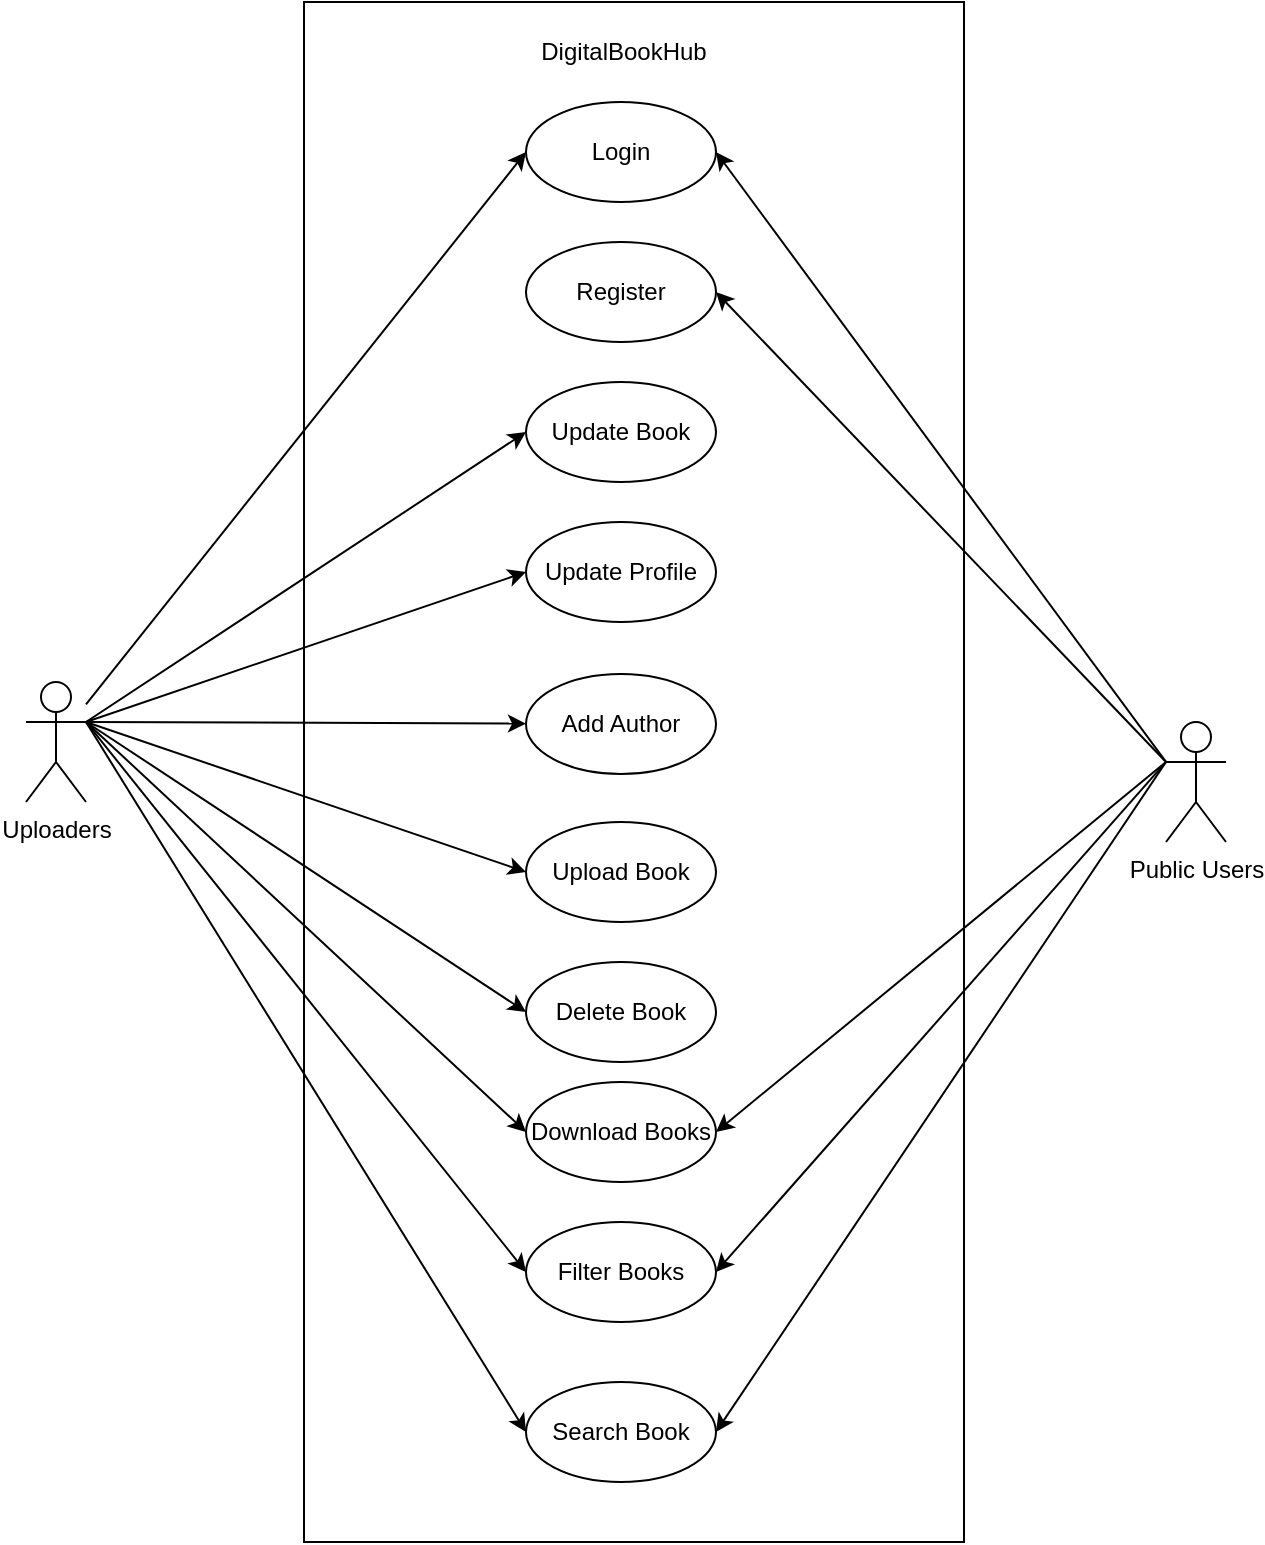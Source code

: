 <mxfile version="22.1.11" type="device">
  <diagram name="Page-1" id="LeIjFdYDY4ziJQqj6ZQP">
    <mxGraphModel dx="1426" dy="785" grid="1" gridSize="10" guides="1" tooltips="1" connect="1" arrows="1" fold="1" page="1" pageScale="1" pageWidth="850" pageHeight="1100" math="0" shadow="0">
      <root>
        <mxCell id="0" />
        <mxCell id="1" parent="0" />
        <mxCell id="5PE4twCPDQc51dretnlz-2" value="" style="rounded=0;whiteSpace=wrap;html=1;" parent="1" vertex="1">
          <mxGeometry x="209" y="20" width="330" height="770" as="geometry" />
        </mxCell>
        <mxCell id="5PE4twCPDQc51dretnlz-19" style="rounded=0;orthogonalLoop=1;jettySize=auto;html=1;entryX=0;entryY=0.5;entryDx=0;entryDy=0;" parent="1" source="5PE4twCPDQc51dretnlz-3" target="5PE4twCPDQc51dretnlz-10" edge="1">
          <mxGeometry relative="1" as="geometry" />
        </mxCell>
        <mxCell id="5PE4twCPDQc51dretnlz-20" style="rounded=0;orthogonalLoop=1;jettySize=auto;html=1;exitX=1;exitY=0.333;exitDx=0;exitDy=0;exitPerimeter=0;entryX=0;entryY=0.5;entryDx=0;entryDy=0;" parent="1" source="5PE4twCPDQc51dretnlz-3" target="5PE4twCPDQc51dretnlz-15" edge="1">
          <mxGeometry relative="1" as="geometry" />
        </mxCell>
        <mxCell id="5PE4twCPDQc51dretnlz-21" style="rounded=0;orthogonalLoop=1;jettySize=auto;html=1;exitX=1;exitY=0.333;exitDx=0;exitDy=0;exitPerimeter=0;entryX=0;entryY=0.5;entryDx=0;entryDy=0;" parent="1" source="5PE4twCPDQc51dretnlz-3" target="5PE4twCPDQc51dretnlz-12" edge="1">
          <mxGeometry relative="1" as="geometry" />
        </mxCell>
        <mxCell id="5PE4twCPDQc51dretnlz-22" style="rounded=0;orthogonalLoop=1;jettySize=auto;html=1;exitX=1;exitY=0.333;exitDx=0;exitDy=0;exitPerimeter=0;entryX=0;entryY=0.5;entryDx=0;entryDy=0;" parent="1" source="5PE4twCPDQc51dretnlz-3" target="5PE4twCPDQc51dretnlz-13" edge="1">
          <mxGeometry relative="1" as="geometry" />
        </mxCell>
        <mxCell id="5PE4twCPDQc51dretnlz-23" style="rounded=0;orthogonalLoop=1;jettySize=auto;html=1;exitX=1;exitY=0.333;exitDx=0;exitDy=0;exitPerimeter=0;entryX=0;entryY=0.5;entryDx=0;entryDy=0;" parent="1" source="5PE4twCPDQc51dretnlz-3" target="5PE4twCPDQc51dretnlz-14" edge="1">
          <mxGeometry relative="1" as="geometry" />
        </mxCell>
        <mxCell id="5PE4twCPDQc51dretnlz-24" style="rounded=0;orthogonalLoop=1;jettySize=auto;html=1;exitX=1;exitY=0.333;exitDx=0;exitDy=0;exitPerimeter=0;entryX=0;entryY=0.5;entryDx=0;entryDy=0;" parent="1" source="5PE4twCPDQc51dretnlz-3" target="5PE4twCPDQc51dretnlz-18" edge="1">
          <mxGeometry relative="1" as="geometry" />
        </mxCell>
        <mxCell id="5PE4twCPDQc51dretnlz-25" style="rounded=0;orthogonalLoop=1;jettySize=auto;html=1;exitX=1;exitY=0.333;exitDx=0;exitDy=0;exitPerimeter=0;entryX=0;entryY=0.5;entryDx=0;entryDy=0;" parent="1" source="5PE4twCPDQc51dretnlz-3" target="5PE4twCPDQc51dretnlz-17" edge="1">
          <mxGeometry relative="1" as="geometry" />
        </mxCell>
        <mxCell id="5PE4twCPDQc51dretnlz-26" style="rounded=0;orthogonalLoop=1;jettySize=auto;html=1;exitX=1;exitY=0.333;exitDx=0;exitDy=0;exitPerimeter=0;entryX=0;entryY=0.5;entryDx=0;entryDy=0;" parent="1" source="5PE4twCPDQc51dretnlz-3" target="5PE4twCPDQc51dretnlz-16" edge="1">
          <mxGeometry relative="1" as="geometry" />
        </mxCell>
        <mxCell id="5PE4twCPDQc51dretnlz-34" style="rounded=0;orthogonalLoop=1;jettySize=auto;html=1;exitX=1;exitY=0.333;exitDx=0;exitDy=0;exitPerimeter=0;" parent="1" source="5PE4twCPDQc51dretnlz-3" target="5PE4twCPDQc51dretnlz-33" edge="1">
          <mxGeometry relative="1" as="geometry" />
        </mxCell>
        <mxCell id="5PE4twCPDQc51dretnlz-3" value="Uploaders" style="shape=umlActor;verticalLabelPosition=bottom;verticalAlign=top;html=1;outlineConnect=0;movable=1;resizable=1;rotatable=1;deletable=1;editable=1;locked=0;connectable=1;" parent="1" vertex="1">
          <mxGeometry x="70" y="360" width="30" height="60" as="geometry" />
        </mxCell>
        <mxCell id="5PE4twCPDQc51dretnlz-29" style="rounded=0;orthogonalLoop=1;jettySize=auto;html=1;exitX=0;exitY=0.333;exitDx=0;exitDy=0;exitPerimeter=0;entryX=1;entryY=0.5;entryDx=0;entryDy=0;" parent="1" source="5PE4twCPDQc51dretnlz-6" target="5PE4twCPDQc51dretnlz-11" edge="1">
          <mxGeometry relative="1" as="geometry" />
        </mxCell>
        <mxCell id="5PE4twCPDQc51dretnlz-30" style="rounded=0;orthogonalLoop=1;jettySize=auto;html=1;exitX=0;exitY=0.333;exitDx=0;exitDy=0;exitPerimeter=0;entryX=1;entryY=0.5;entryDx=0;entryDy=0;" parent="1" source="5PE4twCPDQc51dretnlz-6" target="5PE4twCPDQc51dretnlz-18" edge="1">
          <mxGeometry relative="1" as="geometry" />
        </mxCell>
        <mxCell id="5PE4twCPDQc51dretnlz-31" style="rounded=0;orthogonalLoop=1;jettySize=auto;html=1;exitX=0;exitY=0.333;exitDx=0;exitDy=0;exitPerimeter=0;entryX=1;entryY=0.5;entryDx=0;entryDy=0;" parent="1" source="5PE4twCPDQc51dretnlz-6" target="5PE4twCPDQc51dretnlz-17" edge="1">
          <mxGeometry relative="1" as="geometry" />
        </mxCell>
        <mxCell id="5PE4twCPDQc51dretnlz-32" style="rounded=0;orthogonalLoop=1;jettySize=auto;html=1;exitX=0;exitY=0.333;exitDx=0;exitDy=0;exitPerimeter=0;entryX=1;entryY=0.5;entryDx=0;entryDy=0;" parent="1" source="5PE4twCPDQc51dretnlz-6" target="5PE4twCPDQc51dretnlz-16" edge="1">
          <mxGeometry relative="1" as="geometry" />
        </mxCell>
        <mxCell id="-xiyzBvgL5fvWfQwr3gW-1" style="rounded=0;orthogonalLoop=1;jettySize=auto;html=1;exitX=0;exitY=0.333;exitDx=0;exitDy=0;exitPerimeter=0;entryX=1;entryY=0.5;entryDx=0;entryDy=0;" edge="1" parent="1" source="5PE4twCPDQc51dretnlz-6" target="5PE4twCPDQc51dretnlz-10">
          <mxGeometry relative="1" as="geometry" />
        </mxCell>
        <mxCell id="5PE4twCPDQc51dretnlz-6" value="Public Users" style="shape=umlActor;verticalLabelPosition=bottom;verticalAlign=top;html=1;outlineConnect=0;" parent="1" vertex="1">
          <mxGeometry x="640" y="380" width="30" height="60" as="geometry" />
        </mxCell>
        <mxCell id="5PE4twCPDQc51dretnlz-10" value="Login" style="ellipse;whiteSpace=wrap;html=1;" parent="1" vertex="1">
          <mxGeometry x="320" y="70" width="95" height="50" as="geometry" />
        </mxCell>
        <mxCell id="5PE4twCPDQc51dretnlz-11" value="Register" style="ellipse;whiteSpace=wrap;html=1;" parent="1" vertex="1">
          <mxGeometry x="320" y="140" width="95" height="50" as="geometry" />
        </mxCell>
        <mxCell id="5PE4twCPDQc51dretnlz-12" value="Update Profile" style="ellipse;whiteSpace=wrap;html=1;" parent="1" vertex="1">
          <mxGeometry x="320" y="280" width="95" height="50" as="geometry" />
        </mxCell>
        <mxCell id="5PE4twCPDQc51dretnlz-13" value="Upload Book" style="ellipse;whiteSpace=wrap;html=1;" parent="1" vertex="1">
          <mxGeometry x="320" y="430" width="95" height="50" as="geometry" />
        </mxCell>
        <mxCell id="5PE4twCPDQc51dretnlz-14" value="Delete Book" style="ellipse;whiteSpace=wrap;html=1;" parent="1" vertex="1">
          <mxGeometry x="320" y="500" width="95" height="50" as="geometry" />
        </mxCell>
        <mxCell id="5PE4twCPDQc51dretnlz-15" value="Update Book" style="ellipse;whiteSpace=wrap;html=1;" parent="1" vertex="1">
          <mxGeometry x="320" y="210" width="95" height="50" as="geometry" />
        </mxCell>
        <mxCell id="5PE4twCPDQc51dretnlz-16" value="Search Book" style="ellipse;whiteSpace=wrap;html=1;" parent="1" vertex="1">
          <mxGeometry x="320" y="710" width="95" height="50" as="geometry" />
        </mxCell>
        <mxCell id="5PE4twCPDQc51dretnlz-17" value="Filter Books" style="ellipse;whiteSpace=wrap;html=1;" parent="1" vertex="1">
          <mxGeometry x="320" y="630" width="95" height="50" as="geometry" />
        </mxCell>
        <mxCell id="5PE4twCPDQc51dretnlz-18" value="Download Books" style="ellipse;whiteSpace=wrap;html=1;" parent="1" vertex="1">
          <mxGeometry x="320" y="560" width="95" height="50" as="geometry" />
        </mxCell>
        <mxCell id="5PE4twCPDQc51dretnlz-33" value="Add Author" style="ellipse;whiteSpace=wrap;html=1;" parent="1" vertex="1">
          <mxGeometry x="320" y="356" width="95" height="50" as="geometry" />
        </mxCell>
        <mxCell id="5PE4twCPDQc51dretnlz-35" value="DigitalBookHub" style="text;html=1;strokeColor=none;fillColor=none;align=center;verticalAlign=middle;whiteSpace=wrap;rounded=0;" parent="1" vertex="1">
          <mxGeometry x="339" y="30" width="60" height="30" as="geometry" />
        </mxCell>
      </root>
    </mxGraphModel>
  </diagram>
</mxfile>
